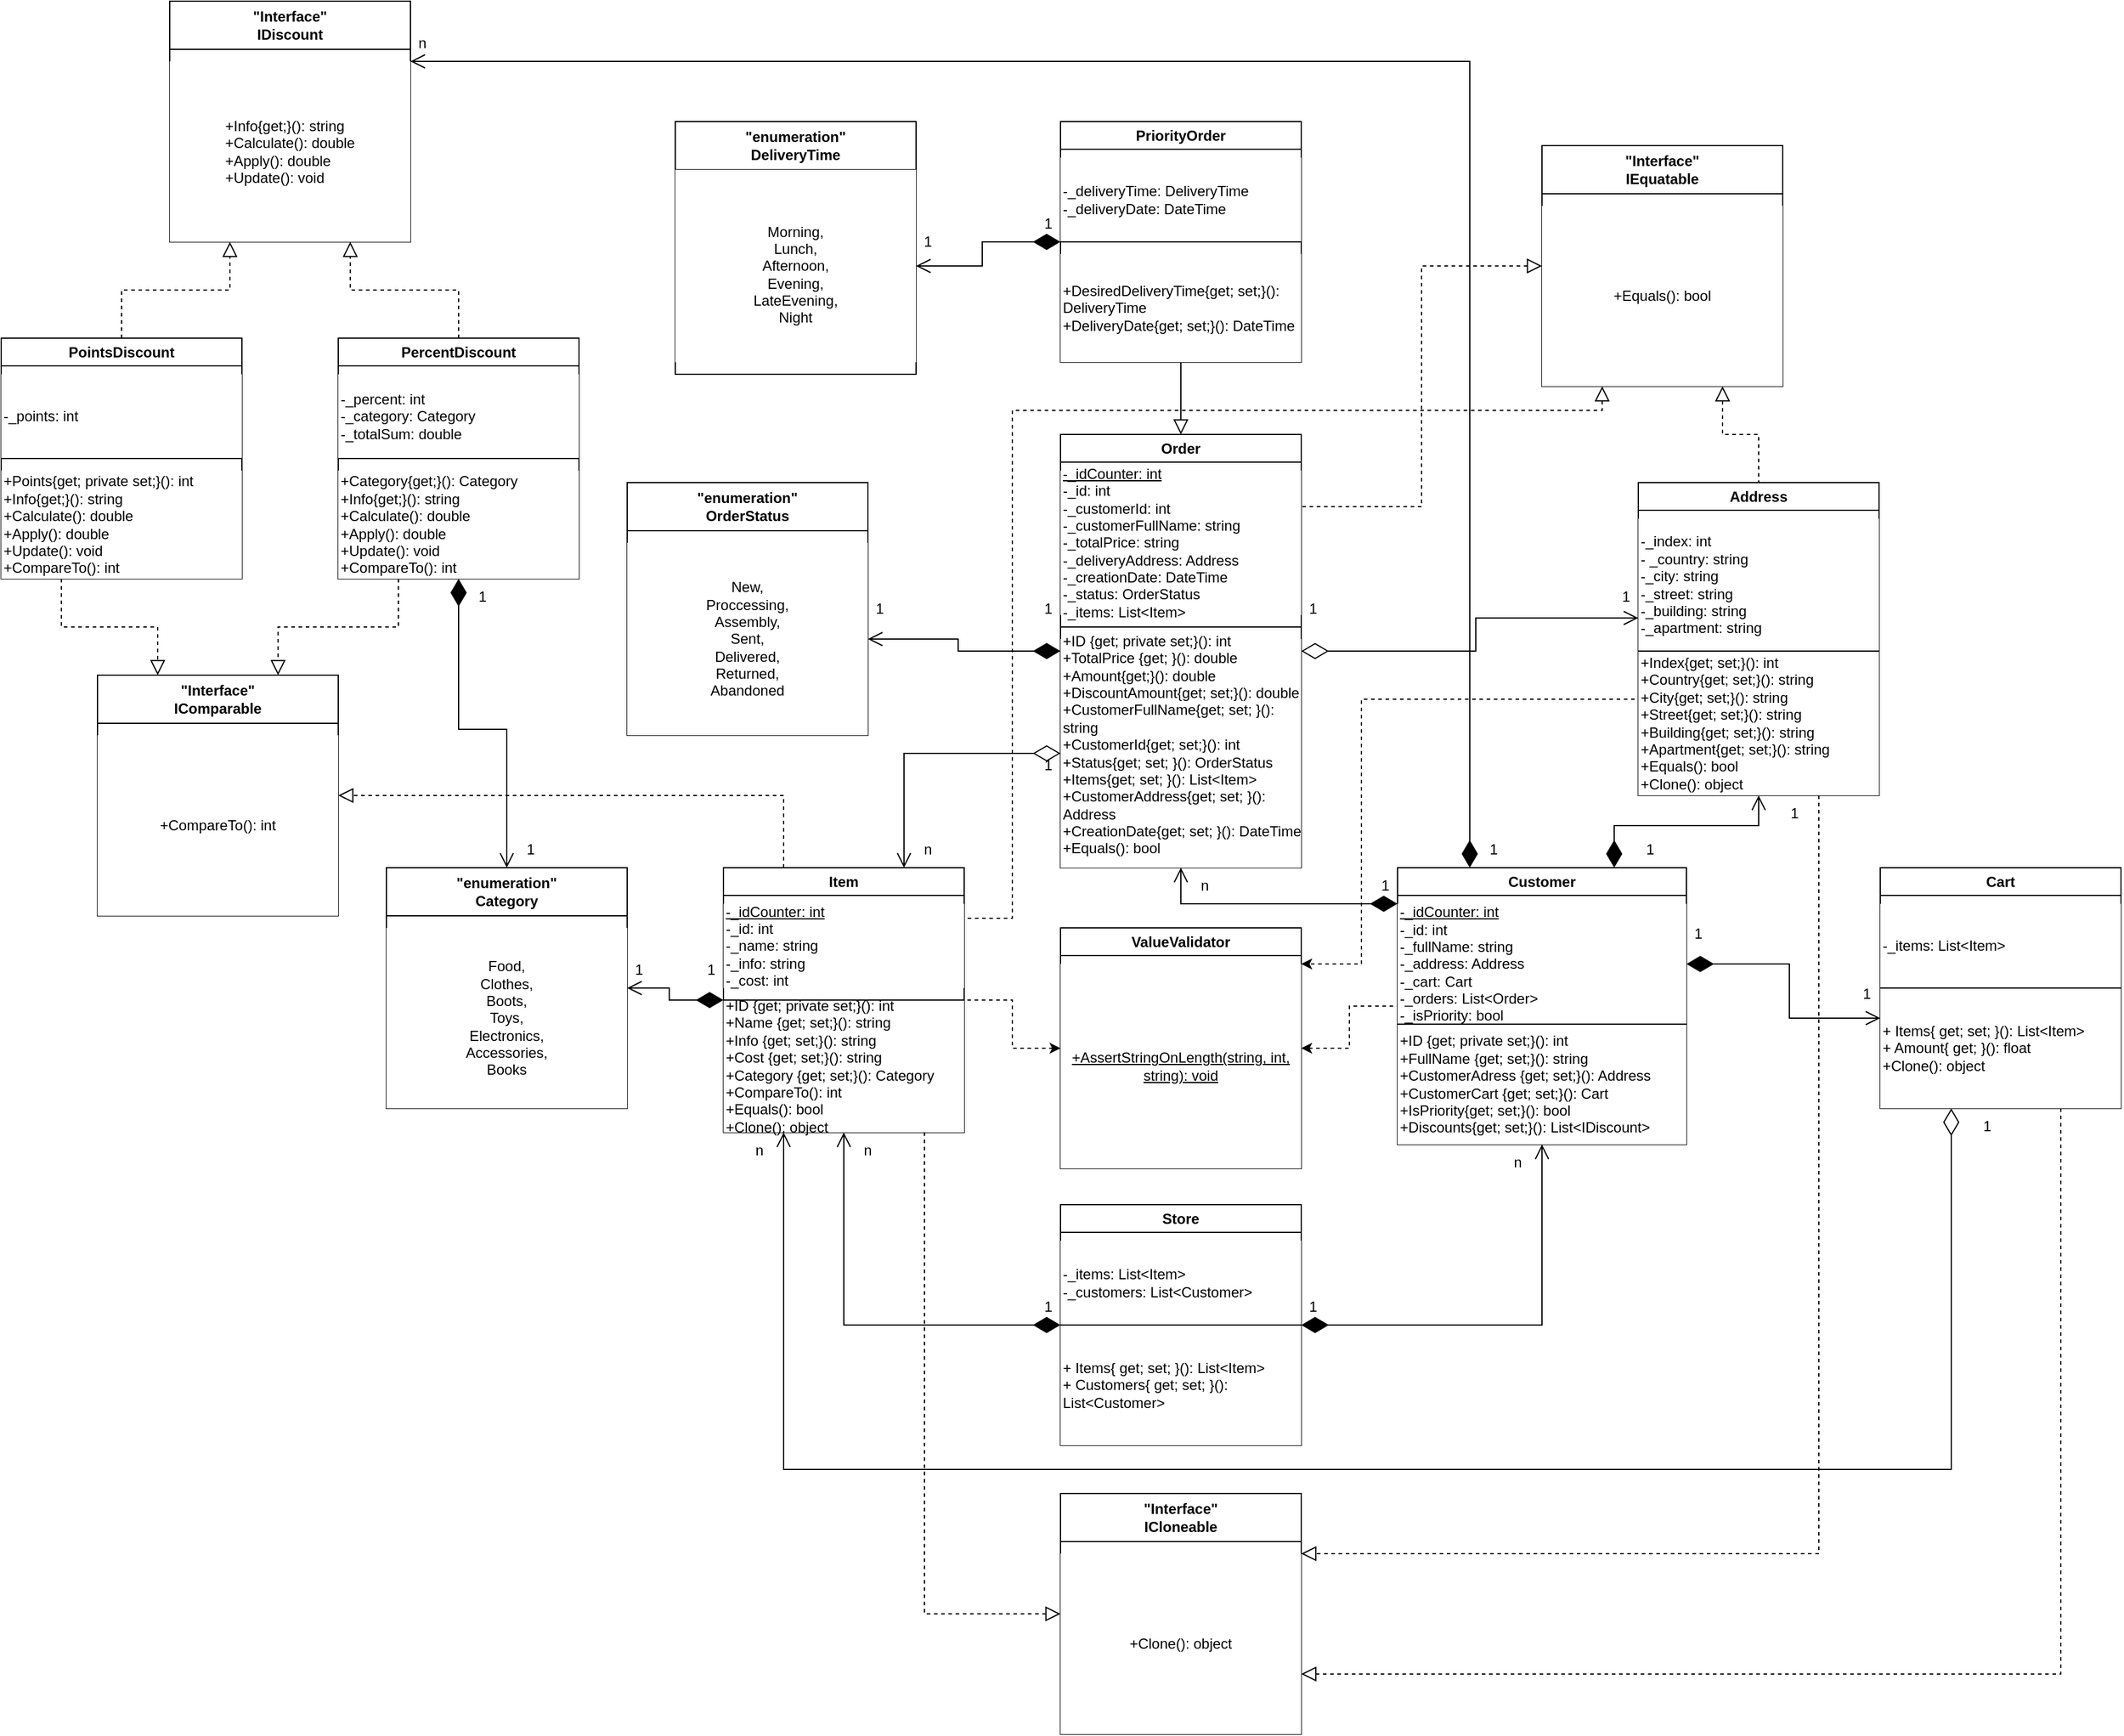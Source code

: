 <mxfile version="24.8.0">
  <diagram name="Страница — 1" id="9RAW0U6VBFOoRO0kCPcA">
    <mxGraphModel dx="2901" dy="2312" grid="1" gridSize="10" guides="1" tooltips="1" connect="1" arrows="1" fold="1" page="1" pageScale="1" pageWidth="827" pageHeight="1169" background="#ffffff" math="0" shadow="0">
      <root>
        <mxCell id="0" />
        <mxCell id="1" parent="0" />
        <mxCell id="GMgN1Cl_ILHEnfedxMWd-1" style="edgeStyle=orthogonalEdgeStyle;rounded=0;orthogonalLoop=1;jettySize=auto;html=1;entryX=0;entryY=0.5;entryDx=0;entryDy=0;dashed=1;startArrow=classic;startFill=1;endArrow=none;endFill=0;" parent="1" source="GMgN1Cl_ILHEnfedxMWd-3" target="GMgN1Cl_ILHEnfedxMWd-9" edge="1">
          <mxGeometry relative="1" as="geometry" />
        </mxCell>
        <mxCell id="9AeZooRBN76Ic_oo0eFn-1" style="edgeStyle=orthogonalEdgeStyle;rounded=0;orthogonalLoop=1;jettySize=auto;html=1;entryX=1;entryY=0.5;entryDx=0;entryDy=0;dashed=1;endArrow=none;endFill=0;startArrow=classic;startFill=1;" parent="1" source="GMgN1Cl_ILHEnfedxMWd-3" target="GMgN1Cl_ILHEnfedxMWd-5" edge="1">
          <mxGeometry relative="1" as="geometry" />
        </mxCell>
        <mxCell id="GMgN1Cl_ILHEnfedxMWd-3" value="ValueValidator" style="swimlane;whiteSpace=wrap;html=1;" parent="1" vertex="1">
          <mxGeometry x="360" y="370" width="200" height="200" as="geometry" />
        </mxCell>
        <mxCell id="GMgN1Cl_ILHEnfedxMWd-4" value="+AssertStringOnLength(string, int, string): void" style="text;html=1;align=center;verticalAlign=middle;whiteSpace=wrap;rounded=0;fontStyle=4;fillColor=default;" parent="GMgN1Cl_ILHEnfedxMWd-3" vertex="1">
          <mxGeometry y="30" width="200" height="170" as="geometry" />
        </mxCell>
        <mxCell id="I4g3jQwAsmDP1vjbgEyY-17" style="edgeStyle=orthogonalEdgeStyle;rounded=0;orthogonalLoop=1;jettySize=auto;html=1;exitX=0;exitY=0.5;exitDx=0;exitDy=0;entryX=1;entryY=0.5;entryDx=0;entryDy=0;endArrow=open;endFill=0;endSize=10;startArrow=diamondThin;startFill=1;startSize=20;" parent="1" source="GMgN1Cl_ILHEnfedxMWd-5" target="9AeZooRBN76Ic_oo0eFn-14" edge="1">
          <mxGeometry relative="1" as="geometry" />
        </mxCell>
        <mxCell id="NFPa_rMSlGD-I1eMmAHO-10" style="edgeStyle=orthogonalEdgeStyle;rounded=0;orthogonalLoop=1;jettySize=auto;html=1;exitX=0.25;exitY=0;exitDx=0;exitDy=0;entryX=1;entryY=0.5;entryDx=0;entryDy=0;dashed=1;endArrow=block;endFill=0;endSize=10;" edge="1" parent="1" source="GMgN1Cl_ILHEnfedxMWd-5" target="NFPa_rMSlGD-I1eMmAHO-5">
          <mxGeometry relative="1" as="geometry" />
        </mxCell>
        <mxCell id="GMgN1Cl_ILHEnfedxMWd-5" value="Item" style="swimlane;whiteSpace=wrap;html=1;" parent="1" vertex="1">
          <mxGeometry x="80" y="320" width="200" height="220" as="geometry" />
        </mxCell>
        <mxCell id="GMgN1Cl_ILHEnfedxMWd-6" value="&lt;u&gt;-_idCounter: int&lt;/u&gt;&lt;div&gt;-_id: int&lt;/div&gt;&lt;div&gt;-_name: string&lt;/div&gt;&lt;div&gt;-_info: string&lt;/div&gt;&lt;div&gt;-_cost: int&lt;/div&gt;" style="text;html=1;align=left;verticalAlign=middle;whiteSpace=wrap;rounded=0;fillColor=default;" parent="GMgN1Cl_ILHEnfedxMWd-5" vertex="1">
          <mxGeometry y="30" width="200" height="70" as="geometry" />
        </mxCell>
        <mxCell id="GMgN1Cl_ILHEnfedxMWd-7" value="+ID {get; private set;}(): int&lt;div&gt;+Name {get; set;}(): string&lt;/div&gt;&lt;div&gt;+Info {get; set;}(): string&lt;/div&gt;&lt;div&gt;+Cost {get; set;}(): string&lt;/div&gt;&lt;div&gt;+Category {get; set;}(): Category&lt;/div&gt;&lt;div&gt;+CompareTo(): int&lt;br&gt;&lt;/div&gt;&lt;div&gt;+Equals(): bool&lt;br&gt;&lt;/div&gt;&lt;div&gt;+Clone(): object&lt;br&gt;&lt;/div&gt;" style="text;html=1;align=left;verticalAlign=middle;whiteSpace=wrap;rounded=0;fillColor=default;" parent="GMgN1Cl_ILHEnfedxMWd-5" vertex="1">
          <mxGeometry y="110" width="200" height="110" as="geometry" />
        </mxCell>
        <mxCell id="GMgN1Cl_ILHEnfedxMWd-8" value="" style="endArrow=none;html=1;rounded=0;exitX=0;exitY=0.5;exitDx=0;exitDy=0;entryX=1;entryY=0.5;entryDx=0;entryDy=0;" parent="1" source="GMgN1Cl_ILHEnfedxMWd-5" target="GMgN1Cl_ILHEnfedxMWd-5" edge="1">
          <mxGeometry width="50" height="50" relative="1" as="geometry">
            <mxPoint x="110" y="460" as="sourcePoint" />
            <mxPoint x="160" y="410" as="targetPoint" />
          </mxGeometry>
        </mxCell>
        <mxCell id="t04y_2WHbk5BwOvO7LWw-22" style="edgeStyle=orthogonalEdgeStyle;rounded=0;orthogonalLoop=1;jettySize=auto;html=1;exitX=0.25;exitY=0;exitDx=0;exitDy=0;entryX=1;entryY=0.25;entryDx=0;entryDy=0;endSize=10;startSize=20;startArrow=diamondThin;startFill=1;endArrow=open;endFill=0;" parent="1" source="GMgN1Cl_ILHEnfedxMWd-9" target="t04y_2WHbk5BwOvO7LWw-15" edge="1">
          <mxGeometry relative="1" as="geometry" />
        </mxCell>
        <mxCell id="GMgN1Cl_ILHEnfedxMWd-9" value="Customer" style="swimlane;whiteSpace=wrap;html=1;fillColor=default;" parent="1" vertex="1">
          <mxGeometry x="640" y="320" width="240" height="230" as="geometry" />
        </mxCell>
        <mxCell id="GMgN1Cl_ILHEnfedxMWd-10" value="&lt;u&gt;-_idCounter: int&lt;/u&gt;&lt;div&gt;-_id: int&lt;/div&gt;&lt;div&gt;-_fullName: string&lt;/div&gt;&lt;div&gt;-_address: Address&lt;/div&gt;&lt;div&gt;-_cart: Cart&lt;/div&gt;&lt;div&gt;-_orders: List&amp;lt;Order&amp;gt;&lt;/div&gt;&lt;div&gt;-_isPriority: bool&lt;/div&gt;" style="text;html=1;align=left;verticalAlign=middle;whiteSpace=wrap;rounded=0;fillColor=default;" parent="GMgN1Cl_ILHEnfedxMWd-9" vertex="1">
          <mxGeometry y="30" width="240" height="100" as="geometry" />
        </mxCell>
        <mxCell id="GMgN1Cl_ILHEnfedxMWd-11" value="+ID {get; private set;}(): int&lt;div&gt;+FullName {get; set;}(): string&lt;/div&gt;&lt;div&gt;+CustomerAdress {get; set;}(): Address&lt;/div&gt;&lt;div&gt;+CustomerCart&amp;nbsp;&lt;span style=&quot;background-color: initial;&quot;&gt;{get; set;}(): Cart&lt;/span&gt;&lt;/div&gt;&lt;div&gt;&lt;span style=&quot;background-color: initial;&quot;&gt;+IsPriority{get; set;}(): bool&lt;/span&gt;&lt;/div&gt;&lt;div&gt;+Discounts{get; set;}(): List&amp;lt;IDiscount&amp;gt;&lt;/div&gt;" style="text;html=1;align=left;verticalAlign=middle;whiteSpace=wrap;rounded=0;fillColor=default;" parent="GMgN1Cl_ILHEnfedxMWd-9" vertex="1">
          <mxGeometry y="130" width="240" height="100" as="geometry" />
        </mxCell>
        <mxCell id="GMgN1Cl_ILHEnfedxMWd-12" value="" style="endArrow=none;html=1;rounded=0;exitX=0;exitY=0.5;exitDx=0;exitDy=0;" parent="GMgN1Cl_ILHEnfedxMWd-9" edge="1">
          <mxGeometry width="50" height="50" relative="1" as="geometry">
            <mxPoint y="130" as="sourcePoint" />
            <mxPoint x="240" y="130" as="targetPoint" />
          </mxGeometry>
        </mxCell>
        <mxCell id="9AeZooRBN76Ic_oo0eFn-6" style="rounded=0;orthogonalLoop=1;jettySize=auto;html=1;entryX=0.5;entryY=1;entryDx=0;entryDy=0;edgeStyle=orthogonalEdgeStyle;endArrow=open;endFill=0;startArrow=diamondThin;startFill=1;endSize=10;startSize=20;" parent="1" source="9AeZooRBN76Ic_oo0eFn-2" target="GMgN1Cl_ILHEnfedxMWd-9" edge="1">
          <mxGeometry relative="1" as="geometry" />
        </mxCell>
        <mxCell id="9AeZooRBN76Ic_oo0eFn-7" style="edgeStyle=orthogonalEdgeStyle;rounded=0;orthogonalLoop=1;jettySize=auto;html=1;entryX=0.5;entryY=1;entryDx=0;entryDy=0;endSize=10;startSize=20;startArrow=diamondThin;startFill=1;endArrow=open;endFill=0;" parent="1" source="9AeZooRBN76Ic_oo0eFn-2" target="GMgN1Cl_ILHEnfedxMWd-5" edge="1">
          <mxGeometry relative="1" as="geometry" />
        </mxCell>
        <mxCell id="9AeZooRBN76Ic_oo0eFn-2" value="Store" style="swimlane;whiteSpace=wrap;html=1;" parent="1" vertex="1">
          <mxGeometry x="360" y="600" width="200" height="200" as="geometry" />
        </mxCell>
        <mxCell id="9AeZooRBN76Ic_oo0eFn-3" value="-_items: List&amp;lt;Item&amp;gt;&lt;div&gt;-_customers: List&amp;lt;Customer&amp;gt;&lt;/div&gt;" style="text;html=1;align=left;verticalAlign=middle;whiteSpace=wrap;rounded=0;fillColor=default;" parent="9AeZooRBN76Ic_oo0eFn-2" vertex="1">
          <mxGeometry y="30" width="200" height="70" as="geometry" />
        </mxCell>
        <mxCell id="9AeZooRBN76Ic_oo0eFn-4" value="+ Items{ get; set; }(): List&amp;lt;Item&amp;gt;&lt;div&gt;+ Customers{ get; set; }(): List&amp;lt;Customer&lt;span style=&quot;background-color: initial;&quot;&gt;&amp;gt;&lt;/span&gt;&lt;/div&gt;" style="text;html=1;align=left;verticalAlign=middle;whiteSpace=wrap;rounded=0;fillColor=default;" parent="9AeZooRBN76Ic_oo0eFn-2" vertex="1">
          <mxGeometry y="100" width="200" height="100" as="geometry" />
        </mxCell>
        <mxCell id="9AeZooRBN76Ic_oo0eFn-5" value="" style="endArrow=none;html=1;rounded=0;exitX=0;exitY=0.5;exitDx=0;exitDy=0;entryX=1;entryY=0.5;entryDx=0;entryDy=0;" parent="1" source="9AeZooRBN76Ic_oo0eFn-2" target="9AeZooRBN76Ic_oo0eFn-2" edge="1">
          <mxGeometry width="50" height="50" relative="1" as="geometry">
            <mxPoint x="390" y="740" as="sourcePoint" />
            <mxPoint x="440" y="690" as="targetPoint" />
          </mxGeometry>
        </mxCell>
        <mxCell id="I4g3jQwAsmDP1vjbgEyY-37" style="edgeStyle=orthogonalEdgeStyle;rounded=0;orthogonalLoop=1;jettySize=auto;html=1;exitX=0;exitY=0.75;exitDx=0;exitDy=0;entryX=1;entryY=0;entryDx=0;entryDy=0;dashed=1;" parent="1" source="9AeZooRBN76Ic_oo0eFn-8" target="GMgN1Cl_ILHEnfedxMWd-4" edge="1">
          <mxGeometry relative="1" as="geometry">
            <Array as="points">
              <mxPoint x="610" y="180" />
              <mxPoint x="610" y="400" />
            </Array>
          </mxGeometry>
        </mxCell>
        <mxCell id="9AeZooRBN76Ic_oo0eFn-8" value="Address" style="swimlane;whiteSpace=wrap;html=1;" parent="1" vertex="1">
          <mxGeometry x="840" width="200" height="260" as="geometry" />
        </mxCell>
        <mxCell id="9AeZooRBN76Ic_oo0eFn-9" value="&lt;div&gt;-_index: int&lt;/div&gt;&lt;div&gt;- _country:&amp;nbsp;&lt;span style=&quot;background-color: initial;&quot;&gt;string&lt;/span&gt;&lt;/div&gt;&lt;div&gt;-_city:&amp;nbsp;&lt;span style=&quot;background-color: initial;&quot;&gt;string&lt;/span&gt;&lt;/div&gt;&lt;div&gt;-_street&lt;span style=&quot;background-color: initial;&quot;&gt;:&amp;nbsp;&lt;/span&gt;&lt;span style=&quot;background-color: initial;&quot;&gt;string&lt;/span&gt;&lt;/div&gt;&lt;div&gt;-_building&lt;span style=&quot;background-color: initial;&quot;&gt;:&amp;nbsp;&lt;/span&gt;&lt;span style=&quot;background-color: initial;&quot;&gt;string&lt;/span&gt;&lt;/div&gt;&lt;div&gt;-_apartment&lt;span style=&quot;background-color: initial;&quot;&gt;:&amp;nbsp;&lt;/span&gt;&lt;span style=&quot;background-color: initial;&quot;&gt;string&lt;/span&gt;&lt;/div&gt;" style="text;html=1;align=left;verticalAlign=middle;whiteSpace=wrap;rounded=0;fillColor=default;" parent="9AeZooRBN76Ic_oo0eFn-8" vertex="1">
          <mxGeometry y="30" width="200" height="110" as="geometry" />
        </mxCell>
        <mxCell id="9AeZooRBN76Ic_oo0eFn-10" value="+Index{get; set;}(): int&lt;div&gt;+Country&lt;span style=&quot;background-color: initial;&quot;&gt;{get; set;}(): string&lt;/span&gt;&lt;/div&gt;&lt;div&gt;&lt;span style=&quot;background-color: initial;&quot;&gt;+City&lt;/span&gt;&lt;span style=&quot;background-color: initial;&quot;&gt;{get; set;}(): string&lt;/span&gt;&lt;/div&gt;&lt;div&gt;&lt;span style=&quot;background-color: initial;&quot;&gt;+Street&lt;/span&gt;&lt;span style=&quot;background-color: initial;&quot;&gt;{get; set;}(): string&lt;/span&gt;&lt;/div&gt;&lt;div&gt;&lt;span style=&quot;background-color: initial;&quot;&gt;+Building&lt;/span&gt;&lt;span style=&quot;background-color: initial;&quot;&gt;{get; set;}(): string&lt;/span&gt;&lt;/div&gt;&lt;div&gt;&lt;span style=&quot;background-color: initial;&quot;&gt;+Apartment&lt;/span&gt;&lt;span style=&quot;background-color: initial;&quot;&gt;{get; set;}(): string&lt;/span&gt;&lt;/div&gt;&lt;div&gt;+Equals(): bool&lt;span style=&quot;background-color: initial;&quot;&gt;&lt;br&gt;&lt;/span&gt;&lt;/div&gt;&lt;div&gt;+Clone(): object&lt;br&gt;&lt;/div&gt;" style="text;html=1;align=left;verticalAlign=middle;whiteSpace=wrap;rounded=0;fillColor=default;" parent="9AeZooRBN76Ic_oo0eFn-8" vertex="1">
          <mxGeometry y="140" width="200" height="120" as="geometry" />
        </mxCell>
        <mxCell id="9AeZooRBN76Ic_oo0eFn-11" value="" style="endArrow=none;html=1;rounded=0;exitX=0;exitY=0.5;exitDx=0;exitDy=0;entryX=1;entryY=0.5;entryDx=0;entryDy=0;" parent="9AeZooRBN76Ic_oo0eFn-8" edge="1">
          <mxGeometry width="50" height="50" relative="1" as="geometry">
            <mxPoint y="140" as="sourcePoint" />
            <mxPoint x="200" y="140" as="targetPoint" />
          </mxGeometry>
        </mxCell>
        <mxCell id="9AeZooRBN76Ic_oo0eFn-14" value="&quot;enumeration&quot;&lt;div&gt;Category&lt;/div&gt;" style="swimlane;whiteSpace=wrap;html=1;startSize=40;" parent="1" vertex="1">
          <mxGeometry x="-200" y="320" width="200" height="200" as="geometry" />
        </mxCell>
        <mxCell id="I4g3jQwAsmDP1vjbgEyY-11" value="&lt;div&gt;Food,&lt;/div&gt;&lt;div&gt;Clothes,&lt;/div&gt;&lt;div&gt;Boots,&lt;/div&gt;&lt;div&gt;Toys,&lt;/div&gt;&lt;div&gt;Electronics,&lt;/div&gt;&lt;div&gt;Accessories,&lt;/div&gt;&lt;div&gt;Books&lt;/div&gt;" style="text;html=1;align=center;verticalAlign=middle;whiteSpace=wrap;rounded=0;fillColor=default;" parent="9AeZooRBN76Ic_oo0eFn-14" vertex="1">
          <mxGeometry y="50" width="200" height="150" as="geometry" />
        </mxCell>
        <mxCell id="It3N_wg7KqoPmzn8hMsc-1" value="1" style="text;html=1;align=center;verticalAlign=middle;whiteSpace=wrap;rounded=0;" parent="1" vertex="1">
          <mxGeometry x="-20" y="390" width="60" height="30" as="geometry" />
        </mxCell>
        <mxCell id="It3N_wg7KqoPmzn8hMsc-3" value="1" style="text;html=1;align=center;verticalAlign=middle;whiteSpace=wrap;rounded=0;" parent="1" vertex="1">
          <mxGeometry x="40" y="390" width="60" height="30" as="geometry" />
        </mxCell>
        <mxCell id="It3N_wg7KqoPmzn8hMsc-5" value="1" style="text;html=1;align=center;verticalAlign=middle;whiteSpace=wrap;rounded=0;" parent="1" vertex="1">
          <mxGeometry x="540" y="670" width="60" height="30" as="geometry" />
        </mxCell>
        <mxCell id="It3N_wg7KqoPmzn8hMsc-6" value="1" style="text;html=1;align=center;verticalAlign=middle;whiteSpace=wrap;rounded=0;" parent="1" vertex="1">
          <mxGeometry x="820" y="290" width="60" height="30" as="geometry" />
        </mxCell>
        <mxCell id="It3N_wg7KqoPmzn8hMsc-7" value="1" style="text;html=1;align=center;verticalAlign=middle;whiteSpace=wrap;rounded=0;" parent="1" vertex="1">
          <mxGeometry x="940" y="260" width="60" height="30" as="geometry" />
        </mxCell>
        <mxCell id="It3N_wg7KqoPmzn8hMsc-8" value="n&lt;span style=&quot;color: rgba(0, 0, 0, 0); font-family: monospace; font-size: 0px; text-align: start; text-wrap: nowrap;&quot;&gt;%3CmxGraphModel%3E%3Croot%3E%3CmxCell%20id%3D%220%22%2F%3E%3CmxCell%20id%3D%221%22%20parent%3D%220%22%2F%3E%3CmxCell%20id%3D%222%22%20value%3D%221%22%20style%3D%22text%3Bhtml%3D1%3Balign%3Dcenter%3BverticalAlign%3Dmiddle%3BwhiteSpace%3Dwrap%3Brounded%3D0%3B%22%20vertex%3D%221%22%20parent%3D%221%22%3E%3CmxGeometry%20x%3D%22170%22%20y%3D%22240%22%20width%3D%2260%22%20height%3D%2230%22%20as%3D%22geometry%22%2F%3E%3C%2FmxCell%3E%3C%2Froot%3E%3C%2FmxGraphModel%3E&lt;/span&gt;" style="text;html=1;align=center;verticalAlign=middle;whiteSpace=wrap;rounded=0;" parent="1" vertex="1">
          <mxGeometry x="170" y="540" width="60" height="30" as="geometry" />
        </mxCell>
        <mxCell id="It3N_wg7KqoPmzn8hMsc-10" value="n&lt;span style=&quot;color: rgba(0, 0, 0, 0); font-family: monospace; font-size: 0px; text-align: start; text-wrap: nowrap;&quot;&gt;%3CmxGraphModel%3E%3Croot%3E%3CmxCell%20id%3D%220%22%2F%3E%3CmxCell%20id%3D%221%22%20parent%3D%220%22%2F%3E%3CmxCell%20id%3D%222%22%20value%3D%221%22%20style%3D%22text%3Bhtml%3D1%3Balign%3Dcenter%3BverticalAlign%3Dmiddle%3BwhiteSpace%3Dwrap%3Brounded%3D0%3B%22%20vertex%3D%221%22%20parent%3D%221%22%3E%3CmxGeometry%20x%3D%22170%22%20y%3D%22240%22%20width%3D%2260%22%20height%3D%2230%22%20as%3D%22geometry%22%2F%3E%3C%2FmxCell%3E%3C%2Froot%3E%3C%2FmxGraphModel%3E&lt;/span&gt;" style="text;html=1;align=center;verticalAlign=middle;whiteSpace=wrap;rounded=0;" parent="1" vertex="1">
          <mxGeometry x="710" y="550" width="60" height="30" as="geometry" />
        </mxCell>
        <mxCell id="I4g3jQwAsmDP1vjbgEyY-3" value="Cart" style="swimlane;whiteSpace=wrap;html=1;" parent="1" vertex="1">
          <mxGeometry x="1041" y="320" width="200" height="200" as="geometry" />
        </mxCell>
        <mxCell id="I4g3jQwAsmDP1vjbgEyY-4" value="-_items: List&amp;lt;Item&amp;gt;" style="text;html=1;align=left;verticalAlign=middle;whiteSpace=wrap;rounded=0;fillColor=default;" parent="I4g3jQwAsmDP1vjbgEyY-3" vertex="1">
          <mxGeometry y="30" width="200" height="70" as="geometry" />
        </mxCell>
        <mxCell id="I4g3jQwAsmDP1vjbgEyY-5" value="+ Items{ get; set; }(): List&amp;lt;Item&amp;gt;&lt;div&gt;+ Amount{ get; }(): float&lt;/div&gt;&lt;div&gt;+Clone(): object&lt;br&gt;&lt;/div&gt;" style="text;html=1;align=left;verticalAlign=middle;whiteSpace=wrap;rounded=0;fillColor=default;" parent="I4g3jQwAsmDP1vjbgEyY-3" vertex="1">
          <mxGeometry y="100" width="200" height="100" as="geometry" />
        </mxCell>
        <mxCell id="I4g3jQwAsmDP1vjbgEyY-7" value="" style="endArrow=none;html=1;rounded=0;exitX=0;exitY=0.5;exitDx=0;exitDy=0;entryX=1;entryY=0.5;entryDx=0;entryDy=0;" parent="1" source="I4g3jQwAsmDP1vjbgEyY-3" target="I4g3jQwAsmDP1vjbgEyY-3" edge="1">
          <mxGeometry width="50" height="50" relative="1" as="geometry">
            <mxPoint x="1291" y="470" as="sourcePoint" />
            <mxPoint x="1341" y="420" as="targetPoint" />
          </mxGeometry>
        </mxCell>
        <mxCell id="I4g3jQwAsmDP1vjbgEyY-8" value="&quot;enumeration&quot;&lt;div&gt;OrderStatus&lt;/div&gt;" style="swimlane;whiteSpace=wrap;html=1;startSize=40;" parent="1" vertex="1">
          <mxGeometry width="200" height="210" as="geometry" />
        </mxCell>
        <mxCell id="I4g3jQwAsmDP1vjbgEyY-10" value="&lt;div&gt;&lt;div&gt;New,&lt;/div&gt;&lt;div&gt;Proccessing,&lt;/div&gt;&lt;div&gt;Assembly,&lt;/div&gt;&lt;div&gt;Sent,&lt;/div&gt;&lt;div&gt;Delivered,&lt;/div&gt;&lt;div&gt;Returned,&lt;/div&gt;&lt;div style=&quot;&quot;&gt;Abandoned&lt;/div&gt;&lt;/div&gt;" style="text;html=1;align=center;verticalAlign=middle;whiteSpace=wrap;rounded=0;fillColor=default;" parent="I4g3jQwAsmDP1vjbgEyY-8" vertex="1">
          <mxGeometry y="50" width="200" height="160" as="geometry" />
        </mxCell>
        <mxCell id="I4g3jQwAsmDP1vjbgEyY-20" style="edgeStyle=orthogonalEdgeStyle;rounded=0;orthogonalLoop=1;jettySize=auto;html=1;exitX=0;exitY=0.5;exitDx=0;exitDy=0;entryX=1;entryY=0.5;entryDx=0;entryDy=0;startArrow=diamondThin;startFill=1;endSize=10;startSize=20;endArrow=open;endFill=0;" parent="1" source="I4g3jQwAsmDP1vjbgEyY-12" target="I4g3jQwAsmDP1vjbgEyY-10" edge="1">
          <mxGeometry relative="1" as="geometry" />
        </mxCell>
        <mxCell id="I4g3jQwAsmDP1vjbgEyY-28" style="edgeStyle=orthogonalEdgeStyle;rounded=0;orthogonalLoop=1;jettySize=auto;html=1;exitX=1;exitY=0.5;exitDx=0;exitDy=0;entryX=0;entryY=0.75;entryDx=0;entryDy=0;startArrow=diamondThin;startFill=0;endArrow=open;endFill=0;endSize=10;startSize=20;" parent="1" source="I4g3jQwAsmDP1vjbgEyY-12" target="9AeZooRBN76Ic_oo0eFn-9" edge="1">
          <mxGeometry relative="1" as="geometry" />
        </mxCell>
        <mxCell id="I4g3jQwAsmDP1vjbgEyY-12" value="Order" style="swimlane;whiteSpace=wrap;html=1;" parent="1" vertex="1">
          <mxGeometry x="360" y="-40" width="200" height="360" as="geometry" />
        </mxCell>
        <mxCell id="I4g3jQwAsmDP1vjbgEyY-13" value="&lt;u&gt;-_idCounter: int&lt;/u&gt;&lt;div&gt;-_id: int&lt;/div&gt;&lt;div&gt;-_customerId: int&lt;/div&gt;&lt;div&gt;-_customerFullName: string&lt;/div&gt;&lt;div&gt;-_totalPrice: string&lt;/div&gt;&lt;div&gt;-_deliveryAddress: Address&lt;/div&gt;&lt;div&gt;-_creationDate: DateTime&lt;/div&gt;&lt;div&gt;-_status: OrderStatus&lt;/div&gt;&lt;div&gt;-_items: List&amp;lt;Item&amp;gt;&lt;br&gt;&lt;/div&gt;" style="text;html=1;align=left;verticalAlign=middle;whiteSpace=wrap;rounded=0;fillColor=default;" parent="I4g3jQwAsmDP1vjbgEyY-12" vertex="1">
          <mxGeometry y="30" width="200" height="120" as="geometry" />
        </mxCell>
        <mxCell id="I4g3jQwAsmDP1vjbgEyY-15" value="" style="endArrow=none;html=1;rounded=0;exitX=0;exitY=0.5;exitDx=0;exitDy=0;entryX=1;entryY=0.5;entryDx=0;entryDy=0;" parent="I4g3jQwAsmDP1vjbgEyY-12" edge="1">
          <mxGeometry width="50" height="50" relative="1" as="geometry">
            <mxPoint y="160" as="sourcePoint" />
            <mxPoint x="200" y="160" as="targetPoint" />
          </mxGeometry>
        </mxCell>
        <mxCell id="I4g3jQwAsmDP1vjbgEyY-14" value="+ID {get; private set;}(): int&lt;div&gt;&lt;span style=&quot;background-color: initial;&quot;&gt;+TotalPrice {get; }(): double&lt;/span&gt;&lt;/div&gt;&lt;div&gt;&lt;span style=&quot;background-color: initial;&quot;&gt;+Amount{get;}(): double&lt;/span&gt;&lt;/div&gt;&lt;div&gt;+DiscountAmount{get; set;}(): double&lt;/div&gt;&lt;div&gt;&lt;span style=&quot;background-color: initial;&quot;&gt;+CustomerFullName{get; set; }(): string&lt;/span&gt;&lt;/div&gt;&lt;div&gt;&lt;span style=&quot;background-color: initial;&quot;&gt;+CustomerId{get; set;}(): int&lt;/span&gt;&lt;/div&gt;&lt;div&gt;&lt;span style=&quot;background-color: initial;&quot;&gt;+Status&lt;/span&gt;&lt;span style=&quot;background-color: initial;&quot;&gt;{get; set; }(): OrderStatus&lt;/span&gt;&lt;/div&gt;&lt;div&gt;&lt;span style=&quot;background-color: initial;&quot;&gt;+Items&lt;/span&gt;&lt;span style=&quot;background-color: initial;&quot;&gt;{get; set; }(): List&amp;lt;Item&amp;gt;&lt;/span&gt;&lt;/div&gt;&lt;div&gt;&lt;span style=&quot;background-color: initial;&quot;&gt;+CustomerAddress&lt;/span&gt;&lt;span style=&quot;background-color: initial;&quot;&gt;{get; set; }(): Address&lt;/span&gt;&lt;/div&gt;&lt;div&gt;&lt;span style=&quot;background-color: initial;&quot;&gt;+CreationDate&lt;/span&gt;&lt;span style=&quot;background-color: initial;&quot;&gt;{get; set; }(): DateTime&lt;/span&gt;&lt;/div&gt;&lt;div&gt;+Equals(): bool&lt;span style=&quot;background-color: initial;&quot;&gt;&lt;br&gt;&lt;/span&gt;&lt;/div&gt;&lt;div&gt;&lt;br&gt;&lt;/div&gt;" style="text;html=1;align=left;verticalAlign=middle;whiteSpace=wrap;rounded=0;fillColor=default;" parent="I4g3jQwAsmDP1vjbgEyY-12" vertex="1">
          <mxGeometry y="170" width="200" height="190" as="geometry" />
        </mxCell>
        <mxCell id="I4g3jQwAsmDP1vjbgEyY-16" style="edgeStyle=orthogonalEdgeStyle;rounded=0;orthogonalLoop=1;jettySize=auto;html=1;exitX=0.5;exitY=1;exitDx=0;exitDy=0;entryX=0.75;entryY=0;entryDx=0;entryDy=0;startArrow=open;startFill=0;endArrow=diamondThin;endFill=1;endSize=20;startSize=10;" parent="1" source="9AeZooRBN76Ic_oo0eFn-10" target="GMgN1Cl_ILHEnfedxMWd-9" edge="1">
          <mxGeometry relative="1" as="geometry" />
        </mxCell>
        <mxCell id="I4g3jQwAsmDP1vjbgEyY-19" style="edgeStyle=orthogonalEdgeStyle;rounded=0;orthogonalLoop=1;jettySize=auto;html=1;exitX=0;exitY=0;exitDx=0;exitDy=0;entryX=0.5;entryY=1;entryDx=0;entryDy=0;startArrow=diamondThin;startFill=1;endArrow=open;endFill=0;endSize=10;startSize=20;" parent="1" source="GMgN1Cl_ILHEnfedxMWd-10" target="I4g3jQwAsmDP1vjbgEyY-12" edge="1">
          <mxGeometry relative="1" as="geometry">
            <Array as="points">
              <mxPoint x="460" y="350" />
            </Array>
          </mxGeometry>
        </mxCell>
        <mxCell id="I4g3jQwAsmDP1vjbgEyY-21" value="1" style="text;html=1;align=center;verticalAlign=middle;whiteSpace=wrap;rounded=0;" parent="1" vertex="1">
          <mxGeometry x="320" y="90" width="60" height="30" as="geometry" />
        </mxCell>
        <mxCell id="I4g3jQwAsmDP1vjbgEyY-22" value="1" style="text;html=1;align=center;verticalAlign=middle;whiteSpace=wrap;rounded=0;" parent="1" vertex="1">
          <mxGeometry x="180" y="90" width="60" height="30" as="geometry" />
        </mxCell>
        <mxCell id="I4g3jQwAsmDP1vjbgEyY-23" style="edgeStyle=orthogonalEdgeStyle;rounded=0;orthogonalLoop=1;jettySize=auto;html=1;entryX=0.75;entryY=0;entryDx=0;entryDy=0;startArrow=diamondThin;startFill=0;endArrow=open;endFill=0;endSize=10;startSize=20;" parent="1" source="I4g3jQwAsmDP1vjbgEyY-14" target="GMgN1Cl_ILHEnfedxMWd-5" edge="1">
          <mxGeometry relative="1" as="geometry" />
        </mxCell>
        <mxCell id="I4g3jQwAsmDP1vjbgEyY-24" value="1" style="text;html=1;align=center;verticalAlign=middle;whiteSpace=wrap;rounded=0;" parent="1" vertex="1">
          <mxGeometry x="320" y="220" width="60" height="30" as="geometry" />
        </mxCell>
        <mxCell id="I4g3jQwAsmDP1vjbgEyY-25" value="n" style="text;html=1;align=center;verticalAlign=middle;whiteSpace=wrap;rounded=0;" parent="1" vertex="1">
          <mxGeometry x="220" y="290" width="60" height="30" as="geometry" />
        </mxCell>
        <mxCell id="I4g3jQwAsmDP1vjbgEyY-26" value="1" style="text;html=1;align=center;verticalAlign=middle;whiteSpace=wrap;rounded=0;" parent="1" vertex="1">
          <mxGeometry x="600" y="320" width="60" height="30" as="geometry" />
        </mxCell>
        <mxCell id="I4g3jQwAsmDP1vjbgEyY-27" value="n" style="text;html=1;align=center;verticalAlign=middle;whiteSpace=wrap;rounded=0;" parent="1" vertex="1">
          <mxGeometry x="450" y="320" width="60" height="30" as="geometry" />
        </mxCell>
        <mxCell id="I4g3jQwAsmDP1vjbgEyY-29" value="1" style="text;html=1;align=center;verticalAlign=middle;whiteSpace=wrap;rounded=0;" parent="1" vertex="1">
          <mxGeometry x="540" y="90" width="60" height="30" as="geometry" />
        </mxCell>
        <mxCell id="I4g3jQwAsmDP1vjbgEyY-30" value="1" style="text;html=1;align=center;verticalAlign=middle;whiteSpace=wrap;rounded=0;" parent="1" vertex="1">
          <mxGeometry x="800" y="80" width="60" height="30" as="geometry" />
        </mxCell>
        <mxCell id="I4g3jQwAsmDP1vjbgEyY-31" style="edgeStyle=orthogonalEdgeStyle;rounded=0;orthogonalLoop=1;jettySize=auto;html=1;entryX=0.25;entryY=1;entryDx=0;entryDy=0;startArrow=diamondThin;startFill=0;endArrow=open;endFill=0;endSize=10;startSize=20;" parent="1" source="I4g3jQwAsmDP1vjbgEyY-5" target="GMgN1Cl_ILHEnfedxMWd-7" edge="1">
          <mxGeometry relative="1" as="geometry">
            <Array as="points">
              <mxPoint x="1100" y="820" />
              <mxPoint x="130" y="820" />
            </Array>
          </mxGeometry>
        </mxCell>
        <mxCell id="I4g3jQwAsmDP1vjbgEyY-32" value="n&lt;span style=&quot;color: rgba(0, 0, 0, 0); font-family: monospace; font-size: 0px; text-align: start; text-wrap: nowrap;&quot;&gt;%3CmxGraphModel%3E%3Croot%3E%3CmxCell%20id%3D%220%22%2F%3E%3CmxCell%20id%3D%221%22%20parent%3D%220%22%2F%3E%3CmxCell%20id%3D%222%22%20value%3D%221%22%20style%3D%22text%3Bhtml%3D1%3Balign%3Dcenter%3BverticalAlign%3Dmiddle%3BwhiteSpace%3Dwrap%3Brounded%3D0%3B%22%20vertex%3D%221%22%20parent%3D%221%22%3E%3CmxGeometry%20x%3D%22170%22%20y%3D%22240%22%20width%3D%2260%22%20height%3D%2230%22%20as%3D%22geometry%22%2F%3E%3C%2FmxCell%3E%3C%2Froot%3E%3C%2FmxGraphModel%3E&lt;/span&gt;" style="text;html=1;align=center;verticalAlign=middle;whiteSpace=wrap;rounded=0;" parent="1" vertex="1">
          <mxGeometry x="80" y="540" width="60" height="30" as="geometry" />
        </mxCell>
        <mxCell id="I4g3jQwAsmDP1vjbgEyY-33" value="1" style="text;html=1;align=center;verticalAlign=middle;whiteSpace=wrap;rounded=0;" parent="1" vertex="1">
          <mxGeometry x="1100" y="520" width="60" height="30" as="geometry" />
        </mxCell>
        <mxCell id="I4g3jQwAsmDP1vjbgEyY-34" style="edgeStyle=orthogonalEdgeStyle;rounded=0;orthogonalLoop=1;jettySize=auto;html=1;entryX=0;entryY=0.25;entryDx=0;entryDy=0;endArrow=open;endFill=0;startArrow=diamondThin;startFill=1;endSize=10;startSize=20;" parent="1" source="GMgN1Cl_ILHEnfedxMWd-10" target="I4g3jQwAsmDP1vjbgEyY-5" edge="1">
          <mxGeometry relative="1" as="geometry" />
        </mxCell>
        <mxCell id="I4g3jQwAsmDP1vjbgEyY-35" value="1" style="text;html=1;align=center;verticalAlign=middle;whiteSpace=wrap;rounded=0;" parent="1" vertex="1">
          <mxGeometry x="860" y="360" width="60" height="30" as="geometry" />
        </mxCell>
        <mxCell id="I4g3jQwAsmDP1vjbgEyY-36" value="1" style="text;html=1;align=center;verticalAlign=middle;whiteSpace=wrap;rounded=0;" parent="1" vertex="1">
          <mxGeometry x="1000" y="410" width="60" height="30" as="geometry" />
        </mxCell>
        <mxCell id="io1Po6JrHzI410Qk05B3-11" style="edgeStyle=orthogonalEdgeStyle;rounded=0;orthogonalLoop=1;jettySize=auto;html=1;exitX=0;exitY=0.5;exitDx=0;exitDy=0;entryX=1;entryY=0.5;entryDx=0;entryDy=0;endArrow=open;endFill=0;startArrow=diamondThin;startFill=1;endSize=10;startSize=20;" parent="1" source="io1Po6JrHzI410Qk05B3-1" target="io1Po6JrHzI410Qk05B3-7" edge="1">
          <mxGeometry relative="1" as="geometry" />
        </mxCell>
        <mxCell id="io1Po6JrHzI410Qk05B3-1" value="PriorityOrder" style="swimlane;whiteSpace=wrap;html=1;" parent="1" vertex="1">
          <mxGeometry x="360" y="-300" width="200" height="200" as="geometry" />
        </mxCell>
        <mxCell id="io1Po6JrHzI410Qk05B3-2" value="-_deliveryTime: DeliveryTime&lt;div&gt;-_deliveryDate: DateTime&lt;/div&gt;" style="text;html=1;align=left;verticalAlign=middle;whiteSpace=wrap;rounded=0;fillColor=default;" parent="io1Po6JrHzI410Qk05B3-1" vertex="1">
          <mxGeometry y="30" width="200" height="70" as="geometry" />
        </mxCell>
        <mxCell id="io1Po6JrHzI410Qk05B3-3" value="+DesiredDeliveryTime{get; set;}(): DeliveryTime&lt;div&gt;+DeliveryDate&lt;span style=&quot;background-color: initial;&quot;&gt;{get; set;}(): DateTime&lt;/span&gt;&lt;/div&gt;" style="text;html=1;align=left;verticalAlign=middle;whiteSpace=wrap;rounded=0;fillColor=default;" parent="io1Po6JrHzI410Qk05B3-1" vertex="1">
          <mxGeometry y="110" width="200" height="90" as="geometry" />
        </mxCell>
        <mxCell id="io1Po6JrHzI410Qk05B3-4" value="" style="endArrow=none;html=1;rounded=0;exitX=0;exitY=0.5;exitDx=0;exitDy=0;entryX=1;entryY=0.5;entryDx=0;entryDy=0;" parent="1" source="io1Po6JrHzI410Qk05B3-1" target="io1Po6JrHzI410Qk05B3-1" edge="1">
          <mxGeometry width="50" height="50" relative="1" as="geometry">
            <mxPoint x="390" y="-160" as="sourcePoint" />
            <mxPoint x="440" y="-210" as="targetPoint" />
          </mxGeometry>
        </mxCell>
        <mxCell id="io1Po6JrHzI410Qk05B3-5" style="edgeStyle=orthogonalEdgeStyle;rounded=0;orthogonalLoop=1;jettySize=auto;html=1;entryX=0.5;entryY=0;entryDx=0;entryDy=0;endArrow=block;endFill=0;startSize=10;endSize=10;" parent="1" source="io1Po6JrHzI410Qk05B3-3" target="I4g3jQwAsmDP1vjbgEyY-12" edge="1">
          <mxGeometry relative="1" as="geometry" />
        </mxCell>
        <mxCell id="io1Po6JrHzI410Qk05B3-6" value="&quot;enumeration&quot;&lt;div&gt;DeliveryTime&lt;/div&gt;" style="swimlane;whiteSpace=wrap;html=1;startSize=40;" parent="1" vertex="1">
          <mxGeometry x="40" y="-300" width="200" height="210" as="geometry" />
        </mxCell>
        <mxCell id="io1Po6JrHzI410Qk05B3-7" value="&lt;div&gt;&lt;br&gt;&lt;/div&gt;&lt;div&gt;Morning,&lt;/div&gt;&lt;div&gt;Lunch,&lt;/div&gt;&lt;div&gt;Afternoon,&lt;/div&gt;&lt;div&gt;Evening,&lt;/div&gt;&lt;div&gt;LateEvening,&lt;/div&gt;&lt;div&gt;Night&lt;/div&gt;" style="text;html=1;align=center;verticalAlign=middle;whiteSpace=wrap;rounded=0;fillColor=default;" parent="io1Po6JrHzI410Qk05B3-6" vertex="1">
          <mxGeometry y="40" width="200" height="160" as="geometry" />
        </mxCell>
        <mxCell id="io1Po6JrHzI410Qk05B3-12" value="1" style="text;html=1;align=center;verticalAlign=middle;whiteSpace=wrap;rounded=0;" parent="1" vertex="1">
          <mxGeometry x="320" y="-230" width="60" height="30" as="geometry" />
        </mxCell>
        <mxCell id="io1Po6JrHzI410Qk05B3-13" value="1" style="text;html=1;align=center;verticalAlign=middle;whiteSpace=wrap;rounded=0;" parent="1" vertex="1">
          <mxGeometry x="220" y="-215" width="60" height="30" as="geometry" />
        </mxCell>
        <mxCell id="t04y_2WHbk5BwOvO7LWw-17" style="edgeStyle=orthogonalEdgeStyle;rounded=0;orthogonalLoop=1;jettySize=auto;html=1;entryX=0.75;entryY=1;entryDx=0;entryDy=0;endArrow=block;endFill=0;endSize=10;dashed=1;" parent="1" source="t04y_2WHbk5BwOvO7LWw-7" target="t04y_2WHbk5BwOvO7LWw-16" edge="1">
          <mxGeometry relative="1" as="geometry">
            <Array as="points">
              <mxPoint x="-140" y="-160" />
              <mxPoint x="-230" y="-160" />
            </Array>
          </mxGeometry>
        </mxCell>
        <mxCell id="NFPa_rMSlGD-I1eMmAHO-9" style="edgeStyle=orthogonalEdgeStyle;rounded=0;orthogonalLoop=1;jettySize=auto;html=1;exitX=0.25;exitY=1;exitDx=0;exitDy=0;entryX=0.75;entryY=0;entryDx=0;entryDy=0;dashed=1;endArrow=block;endFill=0;endSize=10;" edge="1" parent="1" source="t04y_2WHbk5BwOvO7LWw-7" target="NFPa_rMSlGD-I1eMmAHO-5">
          <mxGeometry relative="1" as="geometry" />
        </mxCell>
        <mxCell id="t04y_2WHbk5BwOvO7LWw-7" value="PercentDiscount" style="swimlane;whiteSpace=wrap;html=1;" parent="1" vertex="1">
          <mxGeometry x="-240" y="-120" width="200" height="200" as="geometry" />
        </mxCell>
        <mxCell id="t04y_2WHbk5BwOvO7LWw-8" value="-_percent: int&lt;div&gt;-_category: Category&lt;/div&gt;&lt;div&gt;-_totalSum: double&lt;/div&gt;" style="text;html=1;align=left;verticalAlign=middle;whiteSpace=wrap;rounded=0;fillColor=default;" parent="t04y_2WHbk5BwOvO7LWw-7" vertex="1">
          <mxGeometry y="30" width="200" height="70" as="geometry" />
        </mxCell>
        <mxCell id="t04y_2WHbk5BwOvO7LWw-9" value="+Category{get;}(): Category&lt;div&gt;+Info{get;}(): string&lt;/div&gt;&lt;div&gt;+Calculate(): double&lt;/div&gt;&lt;div&gt;+Apply(): double&lt;/div&gt;&lt;div&gt;+Update(): void&lt;/div&gt;&lt;div&gt;+CompareTo(): int&lt;br&gt;&lt;/div&gt;" style="text;html=1;align=left;verticalAlign=middle;whiteSpace=wrap;rounded=0;fillColor=default;" parent="t04y_2WHbk5BwOvO7LWw-7" vertex="1">
          <mxGeometry y="110" width="200" height="90" as="geometry" />
        </mxCell>
        <mxCell id="t04y_2WHbk5BwOvO7LWw-10" value="" style="endArrow=none;html=1;rounded=0;exitX=0;exitY=0.5;exitDx=0;exitDy=0;entryX=1;entryY=0.5;entryDx=0;entryDy=0;" parent="1" source="t04y_2WHbk5BwOvO7LWw-7" target="t04y_2WHbk5BwOvO7LWw-7" edge="1">
          <mxGeometry width="50" height="50" relative="1" as="geometry">
            <mxPoint x="-210" y="20" as="sourcePoint" />
            <mxPoint x="-160" y="-30" as="targetPoint" />
          </mxGeometry>
        </mxCell>
        <mxCell id="t04y_2WHbk5BwOvO7LWw-18" style="edgeStyle=orthogonalEdgeStyle;rounded=0;orthogonalLoop=1;jettySize=auto;html=1;entryX=0.25;entryY=1;entryDx=0;entryDy=0;endArrow=block;endFill=0;dashed=1;startSize=10;endSize=10;" parent="1" source="t04y_2WHbk5BwOvO7LWw-11" target="t04y_2WHbk5BwOvO7LWw-15" edge="1">
          <mxGeometry relative="1" as="geometry" />
        </mxCell>
        <mxCell id="NFPa_rMSlGD-I1eMmAHO-8" style="edgeStyle=orthogonalEdgeStyle;rounded=0;orthogonalLoop=1;jettySize=auto;html=1;exitX=0.25;exitY=1;exitDx=0;exitDy=0;entryX=0.25;entryY=0;entryDx=0;entryDy=0;dashed=1;endArrow=block;endFill=0;endSize=10;" edge="1" parent="1" source="t04y_2WHbk5BwOvO7LWw-11" target="NFPa_rMSlGD-I1eMmAHO-5">
          <mxGeometry relative="1" as="geometry" />
        </mxCell>
        <mxCell id="t04y_2WHbk5BwOvO7LWw-11" value="PointsDiscount" style="swimlane;whiteSpace=wrap;html=1;" parent="1" vertex="1">
          <mxGeometry x="-520" y="-120" width="200" height="200" as="geometry" />
        </mxCell>
        <mxCell id="t04y_2WHbk5BwOvO7LWw-12" value="-_points: int" style="text;html=1;align=left;verticalAlign=middle;whiteSpace=wrap;rounded=0;fillColor=default;" parent="t04y_2WHbk5BwOvO7LWw-11" vertex="1">
          <mxGeometry y="30" width="200" height="70" as="geometry" />
        </mxCell>
        <mxCell id="t04y_2WHbk5BwOvO7LWw-13" value="+Points{get; private set;}(): int&lt;div&gt;&lt;div&gt;+Info{get;}(): string&lt;/div&gt;&lt;div&gt;+Calculate(): double&lt;/div&gt;&lt;div&gt;+Apply(): double&lt;/div&gt;&lt;div&gt;+Update(): void&lt;/div&gt;&lt;/div&gt;&lt;div&gt;+CompareTo(): int&lt;br&gt;&lt;/div&gt;" style="text;html=1;align=left;verticalAlign=middle;whiteSpace=wrap;rounded=0;fillColor=default;" parent="t04y_2WHbk5BwOvO7LWw-11" vertex="1">
          <mxGeometry y="110" width="200" height="90" as="geometry" />
        </mxCell>
        <mxCell id="t04y_2WHbk5BwOvO7LWw-14" value="" style="endArrow=none;html=1;rounded=0;exitX=0;exitY=0.5;exitDx=0;exitDy=0;entryX=1;entryY=0.5;entryDx=0;entryDy=0;" parent="1" source="t04y_2WHbk5BwOvO7LWw-11" target="t04y_2WHbk5BwOvO7LWw-11" edge="1">
          <mxGeometry width="50" height="50" relative="1" as="geometry">
            <mxPoint x="-490" y="20" as="sourcePoint" />
            <mxPoint x="-440" y="-30" as="targetPoint" />
          </mxGeometry>
        </mxCell>
        <mxCell id="t04y_2WHbk5BwOvO7LWw-15" value="&quot;Interface&quot;&lt;div&gt;IDiscount&lt;/div&gt;" style="swimlane;whiteSpace=wrap;html=1;startSize=40;" parent="1" vertex="1">
          <mxGeometry x="-380" y="-400" width="200" height="200" as="geometry" />
        </mxCell>
        <mxCell id="t04y_2WHbk5BwOvO7LWw-16" value="&lt;div style=&quot;text-align: left;&quot;&gt;+Info{get;}(): string&lt;/div&gt;&lt;div style=&quot;text-align: left;&quot;&gt;+Calculate(): double&lt;/div&gt;&lt;div style=&quot;text-align: left;&quot;&gt;+Apply(): double&lt;/div&gt;&lt;div style=&quot;text-align: left;&quot;&gt;+Update(): void&lt;/div&gt;" style="text;html=1;align=center;verticalAlign=middle;whiteSpace=wrap;rounded=0;fillColor=default;" parent="t04y_2WHbk5BwOvO7LWw-15" vertex="1">
          <mxGeometry y="50" width="200" height="150" as="geometry" />
        </mxCell>
        <mxCell id="t04y_2WHbk5BwOvO7LWw-19" style="edgeStyle=orthogonalEdgeStyle;rounded=0;orthogonalLoop=1;jettySize=auto;html=1;entryX=0.5;entryY=0;entryDx=0;entryDy=0;endSize=10;startSize=20;startArrow=diamondThin;startFill=1;endArrow=open;endFill=0;" parent="1" source="t04y_2WHbk5BwOvO7LWw-9" target="9AeZooRBN76Ic_oo0eFn-14" edge="1">
          <mxGeometry relative="1" as="geometry" />
        </mxCell>
        <mxCell id="t04y_2WHbk5BwOvO7LWw-20" value="1" style="text;html=1;align=center;verticalAlign=middle;whiteSpace=wrap;rounded=0;" parent="1" vertex="1">
          <mxGeometry x="-110" y="290" width="60" height="30" as="geometry" />
        </mxCell>
        <mxCell id="t04y_2WHbk5BwOvO7LWw-21" value="1" style="text;html=1;align=center;verticalAlign=middle;whiteSpace=wrap;rounded=0;" parent="1" vertex="1">
          <mxGeometry x="-150" y="80" width="60" height="30" as="geometry" />
        </mxCell>
        <mxCell id="t04y_2WHbk5BwOvO7LWw-23" value="1" style="text;html=1;align=center;verticalAlign=middle;whiteSpace=wrap;rounded=0;" parent="1" vertex="1">
          <mxGeometry x="690" y="290" width="60" height="30" as="geometry" />
        </mxCell>
        <mxCell id="t04y_2WHbk5BwOvO7LWw-24" value="n" style="text;html=1;align=center;verticalAlign=middle;whiteSpace=wrap;rounded=0;" parent="1" vertex="1">
          <mxGeometry x="-200" y="-380" width="60" height="30" as="geometry" />
        </mxCell>
        <mxCell id="NFPa_rMSlGD-I1eMmAHO-13" style="edgeStyle=orthogonalEdgeStyle;rounded=0;orthogonalLoop=1;jettySize=auto;html=1;exitX=0;exitY=0.5;exitDx=0;exitDy=0;entryX=1;entryY=0.25;entryDx=0;entryDy=0;endSize=10;endArrow=none;endFill=0;dashed=1;startSize=10;startArrow=block;startFill=0;" edge="1" parent="1" source="NFPa_rMSlGD-I1eMmAHO-1" target="I4g3jQwAsmDP1vjbgEyY-13">
          <mxGeometry relative="1" as="geometry" />
        </mxCell>
        <mxCell id="NFPa_rMSlGD-I1eMmAHO-1" value="&quot;Interface&quot;&lt;div&gt;IEquatable&lt;/div&gt;" style="swimlane;whiteSpace=wrap;html=1;startSize=40;" vertex="1" parent="1">
          <mxGeometry x="760" y="-280" width="200" height="200" as="geometry" />
        </mxCell>
        <mxCell id="NFPa_rMSlGD-I1eMmAHO-2" value="&lt;div style=&quot;text-align: left;&quot;&gt;+Equals(): bool&lt;/div&gt;" style="text;html=1;align=center;verticalAlign=middle;whiteSpace=wrap;rounded=0;fillColor=default;" vertex="1" parent="NFPa_rMSlGD-I1eMmAHO-1">
          <mxGeometry y="50" width="200" height="150" as="geometry" />
        </mxCell>
        <mxCell id="NFPa_rMSlGD-I1eMmAHO-3" value="&quot;Interface&quot;&lt;div&gt;ICloneable&lt;/div&gt;" style="swimlane;whiteSpace=wrap;html=1;startSize=40;" vertex="1" parent="1">
          <mxGeometry x="360" y="840" width="200" height="200" as="geometry" />
        </mxCell>
        <mxCell id="NFPa_rMSlGD-I1eMmAHO-4" value="&lt;div style=&quot;text-align: left;&quot;&gt;+Clone(): object&lt;/div&gt;" style="text;html=1;align=center;verticalAlign=middle;whiteSpace=wrap;rounded=0;fillColor=default;" vertex="1" parent="NFPa_rMSlGD-I1eMmAHO-3">
          <mxGeometry y="50" width="200" height="150" as="geometry" />
        </mxCell>
        <mxCell id="NFPa_rMSlGD-I1eMmAHO-5" value="&quot;Interface&quot;&lt;div&gt;IComparable&lt;/div&gt;" style="swimlane;whiteSpace=wrap;html=1;startSize=40;" vertex="1" parent="1">
          <mxGeometry x="-440" y="160" width="200" height="200" as="geometry" />
        </mxCell>
        <mxCell id="NFPa_rMSlGD-I1eMmAHO-6" value="&lt;div style=&quot;text-align: left;&quot;&gt;+CompareTo(): int&lt;/div&gt;" style="text;html=1;align=center;verticalAlign=middle;whiteSpace=wrap;rounded=0;fillColor=default;" vertex="1" parent="NFPa_rMSlGD-I1eMmAHO-5">
          <mxGeometry y="50" width="200" height="150" as="geometry" />
        </mxCell>
        <mxCell id="It3N_wg7KqoPmzn8hMsc-4" value="1" style="text;html=1;align=center;verticalAlign=middle;whiteSpace=wrap;rounded=0;" parent="1" vertex="1">
          <mxGeometry x="320" y="670" width="60" height="30" as="geometry" />
        </mxCell>
        <mxCell id="NFPa_rMSlGD-I1eMmAHO-12" style="edgeStyle=orthogonalEdgeStyle;rounded=0;orthogonalLoop=1;jettySize=auto;html=1;exitX=0.75;exitY=1;exitDx=0;exitDy=0;entryX=0.5;entryY=0;entryDx=0;entryDy=0;endSize=10;endArrow=none;endFill=0;dashed=1;startArrow=block;startFill=0;startSize=10;" edge="1" parent="1" source="NFPa_rMSlGD-I1eMmAHO-2" target="9AeZooRBN76Ic_oo0eFn-8">
          <mxGeometry relative="1" as="geometry">
            <Array as="points">
              <mxPoint x="910" y="-40" />
              <mxPoint x="940" y="-40" />
            </Array>
          </mxGeometry>
        </mxCell>
        <mxCell id="NFPa_rMSlGD-I1eMmAHO-14" style="edgeStyle=orthogonalEdgeStyle;rounded=0;orthogonalLoop=1;jettySize=auto;html=1;exitX=0.25;exitY=1;exitDx=0;exitDy=0;entryX=1;entryY=0.171;entryDx=0;entryDy=0;entryPerimeter=0;endArrow=none;endFill=0;endSize=10;dashed=1;startArrow=block;startFill=0;startSize=10;" edge="1" parent="1" source="NFPa_rMSlGD-I1eMmAHO-1" target="GMgN1Cl_ILHEnfedxMWd-6">
          <mxGeometry relative="1" as="geometry">
            <Array as="points">
              <mxPoint x="810" y="-60" />
              <mxPoint x="320" y="-60" />
              <mxPoint x="320" y="362" />
            </Array>
          </mxGeometry>
        </mxCell>
        <mxCell id="NFPa_rMSlGD-I1eMmAHO-16" style="edgeStyle=orthogonalEdgeStyle;rounded=0;orthogonalLoop=1;jettySize=auto;html=1;entryX=0.835;entryY=0.98;entryDx=0;entryDy=0;entryPerimeter=0;dashed=1;endArrow=none;endFill=0;endSize=10;startArrow=block;startFill=0;startSize=10;" edge="1" parent="1" source="NFPa_rMSlGD-I1eMmAHO-3" target="GMgN1Cl_ILHEnfedxMWd-7">
          <mxGeometry relative="1" as="geometry" />
        </mxCell>
        <mxCell id="NFPa_rMSlGD-I1eMmAHO-17" style="edgeStyle=orthogonalEdgeStyle;rounded=0;orthogonalLoop=1;jettySize=auto;html=1;exitX=0.75;exitY=1;exitDx=0;exitDy=0;entryX=1;entryY=0.25;entryDx=0;entryDy=0;endArrow=block;endFill=0;endSize=10;dashed=1;" edge="1" parent="1" source="9AeZooRBN76Ic_oo0eFn-10" target="NFPa_rMSlGD-I1eMmAHO-3">
          <mxGeometry relative="1" as="geometry" />
        </mxCell>
        <mxCell id="NFPa_rMSlGD-I1eMmAHO-18" style="edgeStyle=orthogonalEdgeStyle;rounded=0;orthogonalLoop=1;jettySize=auto;html=1;exitX=0.75;exitY=1;exitDx=0;exitDy=0;entryX=1;entryY=0.75;entryDx=0;entryDy=0;dashed=1;endArrow=block;endFill=0;endSize=10;" edge="1" parent="1" source="I4g3jQwAsmDP1vjbgEyY-5" target="NFPa_rMSlGD-I1eMmAHO-3">
          <mxGeometry relative="1" as="geometry" />
        </mxCell>
      </root>
    </mxGraphModel>
  </diagram>
</mxfile>

